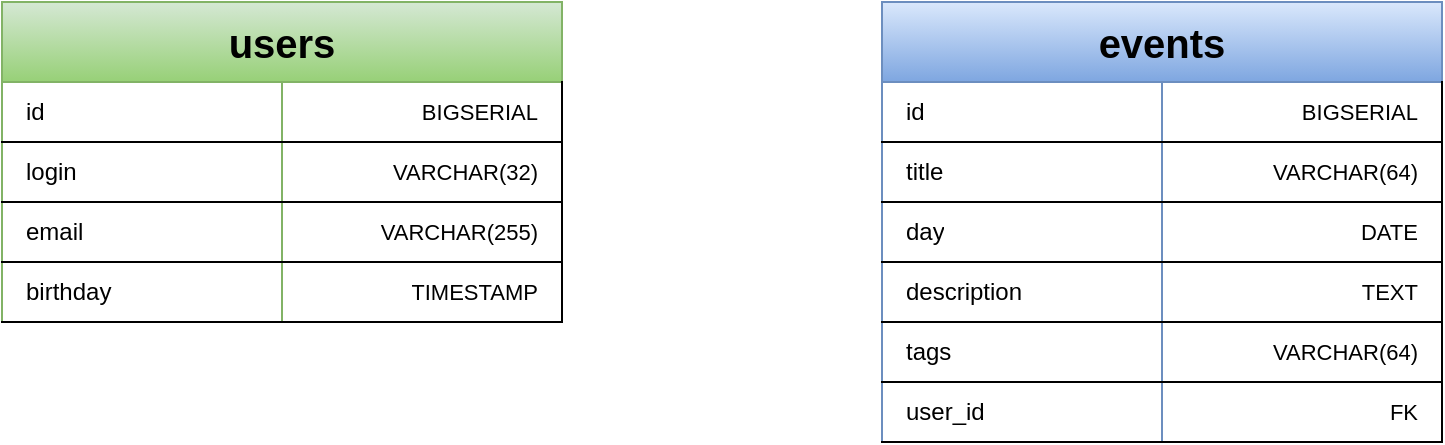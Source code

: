 <mxfile version="26.0.8">
  <diagram name="Page-1" id="9f46799a-70d6-7492-0946-bef42562c5a5">
    <mxGraphModel dx="690" dy="1870" grid="1" gridSize="10" guides="1" tooltips="1" connect="1" arrows="1" fold="1" page="1" pageScale="1" pageWidth="1100" pageHeight="850" background="none" math="0" shadow="0">
      <root>
        <mxCell id="0" />
        <mxCell id="1" parent="0" />
        <mxCell id="-cL0tALfLIb1gUpgmLO5-5" value="&lt;font style=&quot;font-size: 20px;&quot;&gt;events&lt;/font&gt;" style="shape=table;startSize=40;container=1;collapsible=1;childLayout=tableLayout;fixedRows=1;rowLines=0;fontStyle=1;align=center;resizeLast=1;html=1;whiteSpace=wrap;verticalAlign=middle;fillColor=#dae8fc;strokeColor=light-dark(#6c8ebf, #ffffff);gradientColor=#7ea6e0;" vertex="1" parent="1">
          <mxGeometry x="480" y="-800" width="280" height="220" as="geometry" />
        </mxCell>
        <mxCell id="-cL0tALfLIb1gUpgmLO5-9" value="" style="shape=tableRow;horizontal=0;startSize=0;swimlaneHead=0;swimlaneBody=0;fillColor=none;collapsible=0;dropTarget=0;points=[[0,0.5],[1,0.5]];portConstraint=eastwest;top=0;left=0;right=1;bottom=1;html=1;" vertex="1" parent="-cL0tALfLIb1gUpgmLO5-5">
          <mxGeometry y="40" width="280" height="30" as="geometry" />
        </mxCell>
        <mxCell id="-cL0tALfLIb1gUpgmLO5-10" value="id" style="shape=partialRectangle;connectable=0;fillColor=none;top=0;left=0;bottom=0;right=0;fontStyle=0;overflow=hidden;html=1;whiteSpace=wrap;align=left;spacingLeft=10;fontSize=12;" vertex="1" parent="-cL0tALfLIb1gUpgmLO5-9">
          <mxGeometry width="140" height="30" as="geometry">
            <mxRectangle width="140" height="30" as="alternateBounds" />
          </mxGeometry>
        </mxCell>
        <mxCell id="-cL0tALfLIb1gUpgmLO5-11" value="BIGSERIAL" style="shape=partialRectangle;connectable=0;fillColor=none;top=0;left=0;bottom=0;right=0;align=right;spacingLeft=6;fontStyle=0;overflow=hidden;html=1;whiteSpace=wrap;spacingRight=10;fontSize=11;" vertex="1" parent="-cL0tALfLIb1gUpgmLO5-9">
          <mxGeometry x="140" width="140" height="30" as="geometry">
            <mxRectangle width="140" height="30" as="alternateBounds" />
          </mxGeometry>
        </mxCell>
        <mxCell id="-cL0tALfLIb1gUpgmLO5-138" value="" style="shape=tableRow;horizontal=0;startSize=0;swimlaneHead=0;swimlaneBody=0;fillColor=none;collapsible=0;dropTarget=0;points=[[0,0.5],[1,0.5]];portConstraint=eastwest;top=0;left=0;right=1;bottom=1;html=1;" vertex="1" parent="-cL0tALfLIb1gUpgmLO5-5">
          <mxGeometry y="70" width="280" height="30" as="geometry" />
        </mxCell>
        <mxCell id="-cL0tALfLIb1gUpgmLO5-139" value="title" style="shape=partialRectangle;connectable=0;fillColor=none;top=0;left=0;bottom=0;right=0;fontStyle=0;overflow=hidden;html=1;whiteSpace=wrap;align=left;spacingLeft=10;fontSize=12;strokeColor=default;verticalAlign=middle;fontFamily=Helvetica;fontColor=default;" vertex="1" parent="-cL0tALfLIb1gUpgmLO5-138">
          <mxGeometry width="140" height="30" as="geometry">
            <mxRectangle width="140" height="30" as="alternateBounds" />
          </mxGeometry>
        </mxCell>
        <mxCell id="-cL0tALfLIb1gUpgmLO5-140" value="VARCHAR(64)" style="shape=partialRectangle;connectable=0;fillColor=none;top=0;left=0;bottom=0;right=0;align=right;spacingLeft=6;fontStyle=0;overflow=hidden;html=1;whiteSpace=wrap;spacingRight=10;fontSize=11;strokeColor=default;verticalAlign=middle;fontFamily=Helvetica;fontColor=default;" vertex="1" parent="-cL0tALfLIb1gUpgmLO5-138">
          <mxGeometry x="140" width="140" height="30" as="geometry">
            <mxRectangle width="140" height="30" as="alternateBounds" />
          </mxGeometry>
        </mxCell>
        <mxCell id="-cL0tALfLIb1gUpgmLO5-141" value="" style="shape=tableRow;horizontal=0;startSize=0;swimlaneHead=0;swimlaneBody=0;fillColor=none;collapsible=0;dropTarget=0;points=[[0,0.5],[1,0.5]];portConstraint=eastwest;top=0;left=0;right=1;bottom=1;html=1;" vertex="1" parent="-cL0tALfLIb1gUpgmLO5-5">
          <mxGeometry y="100" width="280" height="30" as="geometry" />
        </mxCell>
        <mxCell id="-cL0tALfLIb1gUpgmLO5-142" value="day" style="shape=partialRectangle;connectable=0;fillColor=none;top=0;left=0;bottom=0;right=0;fontStyle=0;overflow=hidden;html=1;whiteSpace=wrap;align=left;spacingLeft=10;fontSize=12;strokeColor=default;verticalAlign=middle;fontFamily=Helvetica;fontColor=default;" vertex="1" parent="-cL0tALfLIb1gUpgmLO5-141">
          <mxGeometry width="140" height="30" as="geometry">
            <mxRectangle width="140" height="30" as="alternateBounds" />
          </mxGeometry>
        </mxCell>
        <mxCell id="-cL0tALfLIb1gUpgmLO5-143" value="DATE" style="shape=partialRectangle;connectable=0;fillColor=none;top=0;left=0;bottom=0;right=0;align=right;spacingLeft=6;fontStyle=0;overflow=hidden;html=1;whiteSpace=wrap;spacingRight=10;fontSize=11;strokeColor=default;verticalAlign=middle;fontFamily=Helvetica;fontColor=default;" vertex="1" parent="-cL0tALfLIb1gUpgmLO5-141">
          <mxGeometry x="140" width="140" height="30" as="geometry">
            <mxRectangle width="140" height="30" as="alternateBounds" />
          </mxGeometry>
        </mxCell>
        <mxCell id="-cL0tALfLIb1gUpgmLO5-147" value="" style="shape=tableRow;horizontal=0;startSize=0;swimlaneHead=0;swimlaneBody=0;fillColor=none;collapsible=0;dropTarget=0;points=[[0,0.5],[1,0.5]];portConstraint=eastwest;top=0;left=0;right=1;bottom=1;html=1;" vertex="1" parent="-cL0tALfLIb1gUpgmLO5-5">
          <mxGeometry y="130" width="280" height="30" as="geometry" />
        </mxCell>
        <mxCell id="-cL0tALfLIb1gUpgmLO5-148" value="description" style="shape=partialRectangle;connectable=0;fillColor=none;top=0;left=0;bottom=0;right=0;fontStyle=0;overflow=hidden;html=1;whiteSpace=wrap;align=left;spacingLeft=10;fontSize=12;strokeColor=default;verticalAlign=middle;fontFamily=Helvetica;fontColor=default;" vertex="1" parent="-cL0tALfLIb1gUpgmLO5-147">
          <mxGeometry width="140" height="30" as="geometry">
            <mxRectangle width="140" height="30" as="alternateBounds" />
          </mxGeometry>
        </mxCell>
        <mxCell id="-cL0tALfLIb1gUpgmLO5-149" value="TEXT" style="shape=partialRectangle;connectable=0;fillColor=none;top=0;left=0;bottom=0;right=0;align=right;spacingLeft=6;fontStyle=0;overflow=hidden;html=1;whiteSpace=wrap;spacingRight=10;fontSize=11;strokeColor=default;verticalAlign=middle;fontFamily=Helvetica;fontColor=default;" vertex="1" parent="-cL0tALfLIb1gUpgmLO5-147">
          <mxGeometry x="140" width="140" height="30" as="geometry">
            <mxRectangle width="140" height="30" as="alternateBounds" />
          </mxGeometry>
        </mxCell>
        <mxCell id="-cL0tALfLIb1gUpgmLO5-171" value="" style="shape=tableRow;horizontal=0;startSize=0;swimlaneHead=0;swimlaneBody=0;fillColor=none;collapsible=0;dropTarget=0;points=[[0,0.5],[1,0.5]];portConstraint=eastwest;top=0;left=0;right=1;bottom=1;html=1;" vertex="1" parent="-cL0tALfLIb1gUpgmLO5-5">
          <mxGeometry y="160" width="280" height="30" as="geometry" />
        </mxCell>
        <mxCell id="-cL0tALfLIb1gUpgmLO5-172" value="tags" style="shape=partialRectangle;connectable=0;fillColor=none;top=0;left=0;bottom=0;right=0;fontStyle=0;overflow=hidden;html=1;whiteSpace=wrap;align=left;spacingLeft=10;fontSize=12;strokeColor=default;verticalAlign=middle;fontFamily=Helvetica;fontColor=default;" vertex="1" parent="-cL0tALfLIb1gUpgmLO5-171">
          <mxGeometry width="140" height="30" as="geometry">
            <mxRectangle width="140" height="30" as="alternateBounds" />
          </mxGeometry>
        </mxCell>
        <mxCell id="-cL0tALfLIb1gUpgmLO5-173" value="VARCHAR(64)" style="shape=partialRectangle;connectable=0;fillColor=none;top=0;left=0;bottom=0;right=0;align=right;spacingLeft=6;fontStyle=0;overflow=hidden;html=1;whiteSpace=wrap;spacingRight=10;fontSize=11;strokeColor=default;verticalAlign=middle;fontFamily=Helvetica;fontColor=default;" vertex="1" parent="-cL0tALfLIb1gUpgmLO5-171">
          <mxGeometry x="140" width="140" height="30" as="geometry">
            <mxRectangle width="140" height="30" as="alternateBounds" />
          </mxGeometry>
        </mxCell>
        <mxCell id="-cL0tALfLIb1gUpgmLO5-150" value="" style="shape=tableRow;horizontal=0;startSize=0;swimlaneHead=0;swimlaneBody=0;fillColor=none;collapsible=0;dropTarget=0;points=[[0,0.5],[1,0.5]];portConstraint=eastwest;top=0;left=0;right=1;bottom=1;html=1;" vertex="1" parent="-cL0tALfLIb1gUpgmLO5-5">
          <mxGeometry y="190" width="280" height="30" as="geometry" />
        </mxCell>
        <mxCell id="-cL0tALfLIb1gUpgmLO5-151" value="user_id" style="shape=partialRectangle;connectable=0;fillColor=none;top=0;left=0;bottom=0;right=0;fontStyle=0;overflow=hidden;html=1;whiteSpace=wrap;align=left;spacingLeft=10;fontSize=12;strokeColor=default;verticalAlign=middle;fontFamily=Helvetica;fontColor=default;" vertex="1" parent="-cL0tALfLIb1gUpgmLO5-150">
          <mxGeometry width="140" height="30" as="geometry">
            <mxRectangle width="140" height="30" as="alternateBounds" />
          </mxGeometry>
        </mxCell>
        <mxCell id="-cL0tALfLIb1gUpgmLO5-152" value="FK" style="shape=partialRectangle;connectable=0;fillColor=none;top=0;left=0;bottom=0;right=0;align=right;spacingLeft=6;fontStyle=0;overflow=hidden;html=1;whiteSpace=wrap;spacingRight=10;fontSize=11;strokeColor=default;verticalAlign=middle;fontFamily=Helvetica;fontColor=default;" vertex="1" parent="-cL0tALfLIb1gUpgmLO5-150">
          <mxGeometry x="140" width="140" height="30" as="geometry">
            <mxRectangle width="140" height="30" as="alternateBounds" />
          </mxGeometry>
        </mxCell>
        <mxCell id="-cL0tALfLIb1gUpgmLO5-155" value="&lt;font style=&quot;font-size: 20px;&quot;&gt;users&lt;/font&gt;" style="shape=table;startSize=40;container=1;collapsible=1;childLayout=tableLayout;fixedRows=1;rowLines=0;fontStyle=1;align=center;resizeLast=1;html=1;whiteSpace=wrap;verticalAlign=middle;fillColor=#d5e8d4;strokeColor=light-dark(#82B366,#FFFFFF);gradientColor=#97d077;fontSize=16;" vertex="1" parent="1">
          <mxGeometry x="40" y="-800" width="280" height="160" as="geometry" />
        </mxCell>
        <mxCell id="-cL0tALfLIb1gUpgmLO5-156" value="" style="shape=tableRow;horizontal=0;startSize=0;swimlaneHead=0;swimlaneBody=0;fillColor=none;collapsible=0;dropTarget=0;points=[[0,0.5],[1,0.5]];portConstraint=eastwest;top=0;left=0;right=1;bottom=1;html=1;" vertex="1" parent="-cL0tALfLIb1gUpgmLO5-155">
          <mxGeometry y="40" width="280" height="30" as="geometry" />
        </mxCell>
        <mxCell id="-cL0tALfLIb1gUpgmLO5-157" value="id" style="shape=partialRectangle;connectable=0;fillColor=none;top=0;left=0;bottom=0;right=0;fontStyle=0;overflow=hidden;html=1;whiteSpace=wrap;align=left;spacingLeft=10;fontSize=12;" vertex="1" parent="-cL0tALfLIb1gUpgmLO5-156">
          <mxGeometry width="140" height="30" as="geometry">
            <mxRectangle width="140" height="30" as="alternateBounds" />
          </mxGeometry>
        </mxCell>
        <mxCell id="-cL0tALfLIb1gUpgmLO5-158" value="BIGSERIAL" style="shape=partialRectangle;connectable=0;fillColor=none;top=0;left=0;bottom=0;right=0;align=right;spacingLeft=6;fontStyle=0;overflow=hidden;html=1;whiteSpace=wrap;spacingRight=10;fontSize=11;" vertex="1" parent="-cL0tALfLIb1gUpgmLO5-156">
          <mxGeometry x="140" width="140" height="30" as="geometry">
            <mxRectangle width="140" height="30" as="alternateBounds" />
          </mxGeometry>
        </mxCell>
        <mxCell id="-cL0tALfLIb1gUpgmLO5-159" value="" style="shape=tableRow;horizontal=0;startSize=0;swimlaneHead=0;swimlaneBody=0;fillColor=none;collapsible=0;dropTarget=0;points=[[0,0.5],[1,0.5]];portConstraint=eastwest;top=0;left=0;right=1;bottom=1;html=1;" vertex="1" parent="-cL0tALfLIb1gUpgmLO5-155">
          <mxGeometry y="70" width="280" height="30" as="geometry" />
        </mxCell>
        <mxCell id="-cL0tALfLIb1gUpgmLO5-160" value="login" style="shape=partialRectangle;connectable=0;fillColor=none;top=0;left=0;bottom=0;right=0;fontStyle=0;overflow=hidden;html=1;whiteSpace=wrap;align=left;spacingLeft=10;fontSize=12;strokeColor=default;verticalAlign=middle;fontFamily=Helvetica;fontColor=default;" vertex="1" parent="-cL0tALfLIb1gUpgmLO5-159">
          <mxGeometry width="140" height="30" as="geometry">
            <mxRectangle width="140" height="30" as="alternateBounds" />
          </mxGeometry>
        </mxCell>
        <mxCell id="-cL0tALfLIb1gUpgmLO5-161" value="VARCHAR(32)" style="shape=partialRectangle;connectable=0;fillColor=none;top=0;left=0;bottom=0;right=0;align=right;spacingLeft=6;fontStyle=0;overflow=hidden;html=1;whiteSpace=wrap;spacingRight=10;fontSize=11;strokeColor=default;verticalAlign=middle;fontFamily=Helvetica;fontColor=default;" vertex="1" parent="-cL0tALfLIb1gUpgmLO5-159">
          <mxGeometry x="140" width="140" height="30" as="geometry">
            <mxRectangle width="140" height="30" as="alternateBounds" />
          </mxGeometry>
        </mxCell>
        <mxCell id="-cL0tALfLIb1gUpgmLO5-162" value="" style="shape=tableRow;horizontal=0;startSize=0;swimlaneHead=0;swimlaneBody=0;fillColor=none;collapsible=0;dropTarget=0;points=[[0,0.5],[1,0.5]];portConstraint=eastwest;top=0;left=0;right=1;bottom=1;html=1;" vertex="1" parent="-cL0tALfLIb1gUpgmLO5-155">
          <mxGeometry y="100" width="280" height="30" as="geometry" />
        </mxCell>
        <mxCell id="-cL0tALfLIb1gUpgmLO5-163" value="email" style="shape=partialRectangle;connectable=0;fillColor=none;top=0;left=0;bottom=0;right=0;fontStyle=0;overflow=hidden;html=1;whiteSpace=wrap;align=left;spacingLeft=10;fontSize=12;strokeColor=default;verticalAlign=middle;fontFamily=Helvetica;fontColor=default;" vertex="1" parent="-cL0tALfLIb1gUpgmLO5-162">
          <mxGeometry width="140" height="30" as="geometry">
            <mxRectangle width="140" height="30" as="alternateBounds" />
          </mxGeometry>
        </mxCell>
        <mxCell id="-cL0tALfLIb1gUpgmLO5-164" value="VARCHAR(255)" style="shape=partialRectangle;connectable=0;fillColor=none;top=0;left=0;bottom=0;right=0;align=right;spacingLeft=6;fontStyle=0;overflow=hidden;html=1;whiteSpace=wrap;spacingRight=10;fontSize=11;strokeColor=default;verticalAlign=middle;fontFamily=Helvetica;fontColor=default;" vertex="1" parent="-cL0tALfLIb1gUpgmLO5-162">
          <mxGeometry x="140" width="140" height="30" as="geometry">
            <mxRectangle width="140" height="30" as="alternateBounds" />
          </mxGeometry>
        </mxCell>
        <mxCell id="-cL0tALfLIb1gUpgmLO5-165" value="" style="shape=tableRow;horizontal=0;startSize=0;swimlaneHead=0;swimlaneBody=0;fillColor=none;collapsible=0;dropTarget=0;points=[[0,0.5],[1,0.5]];portConstraint=eastwest;top=0;left=0;right=1;bottom=1;html=1;" vertex="1" parent="-cL0tALfLIb1gUpgmLO5-155">
          <mxGeometry y="130" width="280" height="30" as="geometry" />
        </mxCell>
        <mxCell id="-cL0tALfLIb1gUpgmLO5-166" value="birthday" style="shape=partialRectangle;connectable=0;fillColor=none;top=0;left=0;bottom=0;right=0;fontStyle=0;overflow=hidden;html=1;whiteSpace=wrap;align=left;spacingLeft=10;fontSize=12;strokeColor=default;verticalAlign=middle;fontFamily=Helvetica;fontColor=default;" vertex="1" parent="-cL0tALfLIb1gUpgmLO5-165">
          <mxGeometry width="140" height="30" as="geometry">
            <mxRectangle width="140" height="30" as="alternateBounds" />
          </mxGeometry>
        </mxCell>
        <mxCell id="-cL0tALfLIb1gUpgmLO5-167" value="TIMESTAMP" style="shape=partialRectangle;connectable=0;fillColor=none;top=0;left=0;bottom=0;right=0;align=right;spacingLeft=6;fontStyle=0;overflow=hidden;html=1;whiteSpace=wrap;spacingRight=10;fontSize=11;strokeColor=default;verticalAlign=middle;fontFamily=Helvetica;fontColor=default;" vertex="1" parent="-cL0tALfLIb1gUpgmLO5-165">
          <mxGeometry x="140" width="140" height="30" as="geometry">
            <mxRectangle width="140" height="30" as="alternateBounds" />
          </mxGeometry>
        </mxCell>
      </root>
    </mxGraphModel>
  </diagram>
</mxfile>
